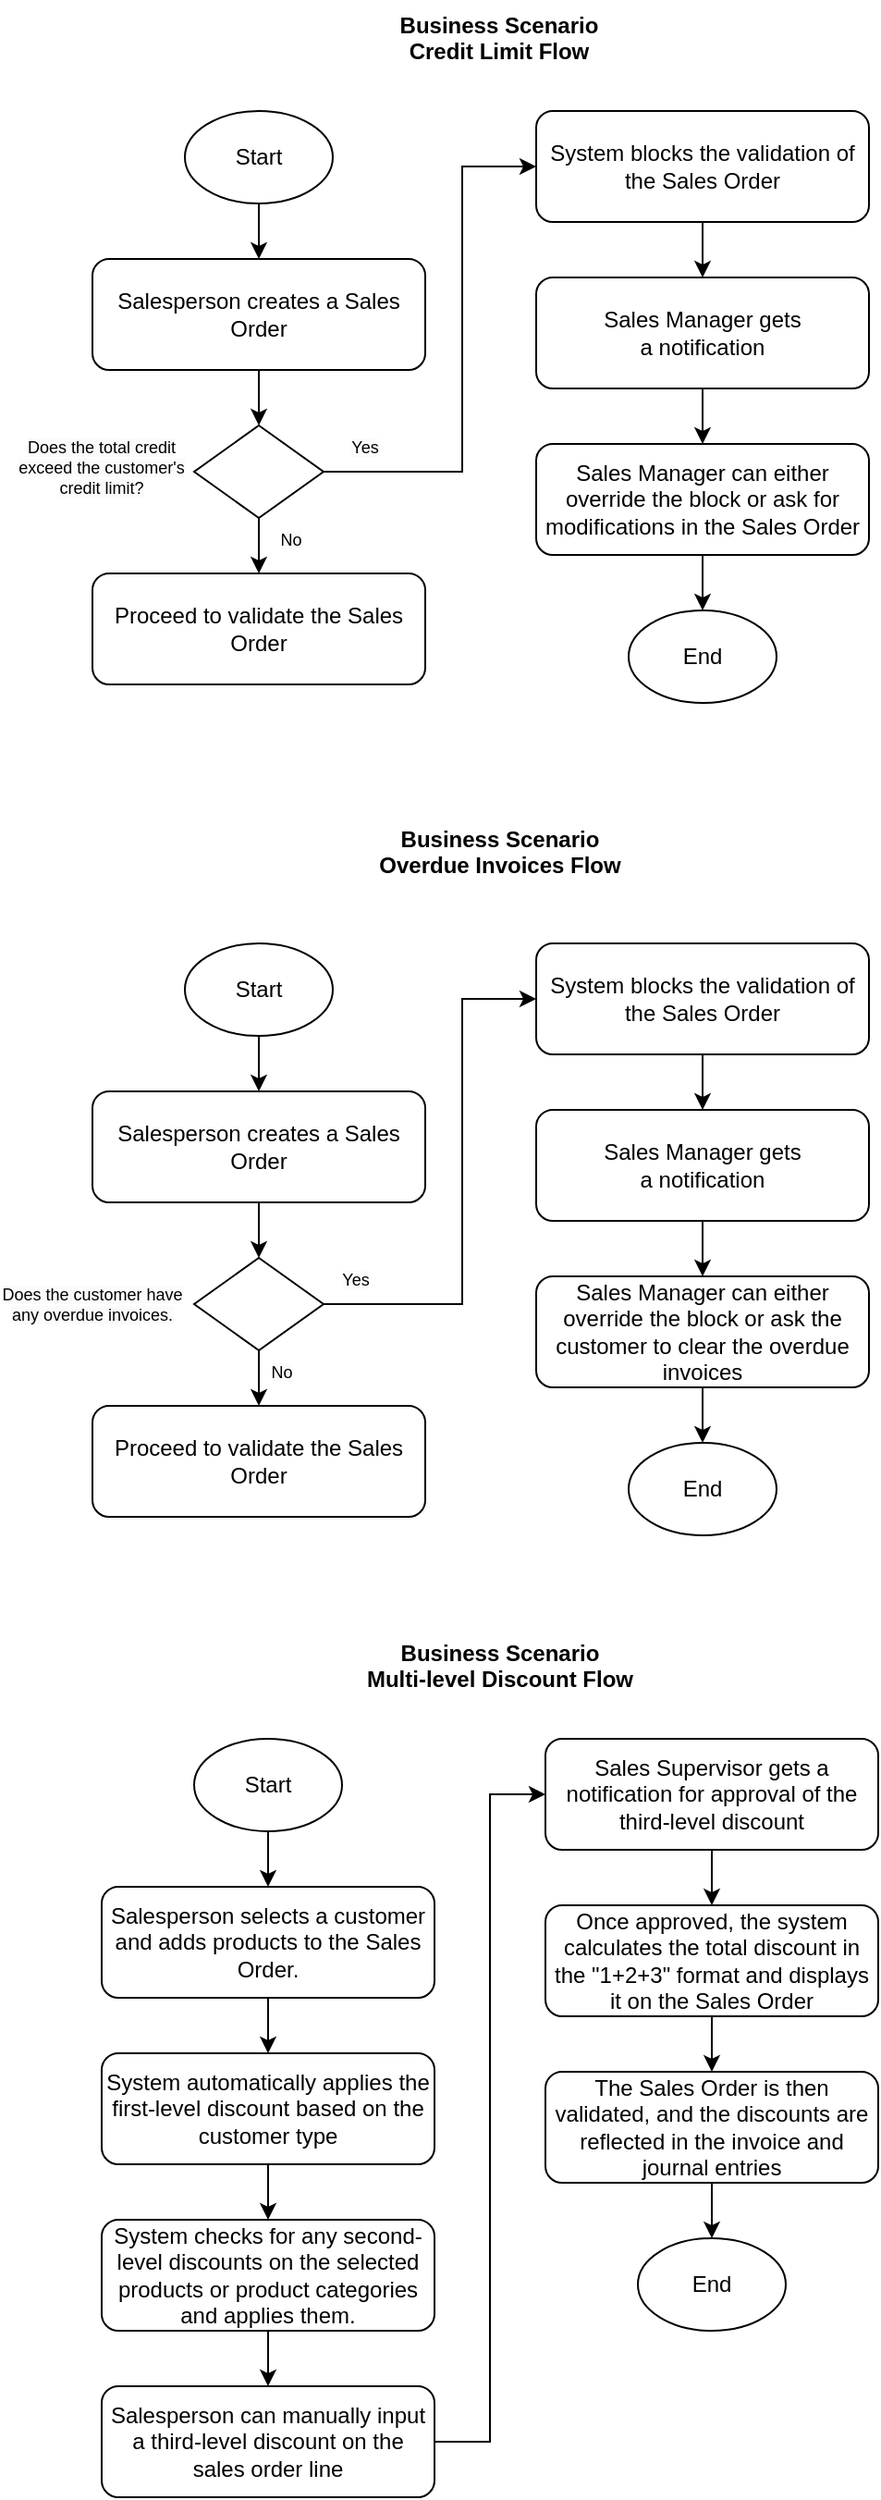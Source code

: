<mxfile version="21.6.8" type="github">
  <diagram name="Page-1" id="zFJyfzALChtRXlv1Sgy3">
    <mxGraphModel dx="1050" dy="623" grid="1" gridSize="10" guides="1" tooltips="1" connect="1" arrows="1" fold="1" page="1" pageScale="1" pageWidth="850" pageHeight="1100" math="0" shadow="0">
      <root>
        <mxCell id="0" />
        <mxCell id="1" parent="0" />
        <mxCell id="eSUzLrRJqdItIHo75qTO-13" style="edgeStyle=orthogonalEdgeStyle;rounded=0;orthogonalLoop=1;jettySize=auto;html=1;exitX=0.5;exitY=1;exitDx=0;exitDy=0;entryX=0.5;entryY=0;entryDx=0;entryDy=0;" edge="1" parent="1" source="eSUzLrRJqdItIHo75qTO-1" target="eSUzLrRJqdItIHo75qTO-3">
          <mxGeometry relative="1" as="geometry" />
        </mxCell>
        <mxCell id="eSUzLrRJqdItIHo75qTO-1" value="Start" style="ellipse;whiteSpace=wrap;html=1;" vertex="1" parent="1">
          <mxGeometry x="150" y="110" width="80" height="50" as="geometry" />
        </mxCell>
        <mxCell id="eSUzLrRJqdItIHo75qTO-2" value="End" style="ellipse;whiteSpace=wrap;html=1;" vertex="1" parent="1">
          <mxGeometry x="390" y="380" width="80" height="50" as="geometry" />
        </mxCell>
        <mxCell id="eSUzLrRJqdItIHo75qTO-14" style="edgeStyle=orthogonalEdgeStyle;rounded=0;orthogonalLoop=1;jettySize=auto;html=1;exitX=0.5;exitY=1;exitDx=0;exitDy=0;entryX=0.5;entryY=0;entryDx=0;entryDy=0;" edge="1" parent="1" source="eSUzLrRJqdItIHo75qTO-3" target="eSUzLrRJqdItIHo75qTO-4">
          <mxGeometry relative="1" as="geometry" />
        </mxCell>
        <mxCell id="eSUzLrRJqdItIHo75qTO-3" value="Salesperson creates a Sales Order" style="rounded=1;whiteSpace=wrap;html=1;" vertex="1" parent="1">
          <mxGeometry x="100" y="190" width="180" height="60" as="geometry" />
        </mxCell>
        <mxCell id="eSUzLrRJqdItIHo75qTO-15" style="edgeStyle=orthogonalEdgeStyle;rounded=0;orthogonalLoop=1;jettySize=auto;html=1;exitX=0.5;exitY=1;exitDx=0;exitDy=0;entryX=0.5;entryY=0;entryDx=0;entryDy=0;" edge="1" parent="1" source="eSUzLrRJqdItIHo75qTO-4" target="eSUzLrRJqdItIHo75qTO-9">
          <mxGeometry relative="1" as="geometry" />
        </mxCell>
        <mxCell id="eSUzLrRJqdItIHo75qTO-16" style="edgeStyle=orthogonalEdgeStyle;rounded=0;orthogonalLoop=1;jettySize=auto;html=1;exitX=1;exitY=0.5;exitDx=0;exitDy=0;entryX=0;entryY=0.5;entryDx=0;entryDy=0;" edge="1" parent="1" source="eSUzLrRJqdItIHo75qTO-4" target="eSUzLrRJqdItIHo75qTO-10">
          <mxGeometry relative="1" as="geometry">
            <Array as="points">
              <mxPoint x="300" y="305" />
              <mxPoint x="300" y="140" />
            </Array>
          </mxGeometry>
        </mxCell>
        <mxCell id="eSUzLrRJqdItIHo75qTO-4" value="" style="rhombus;whiteSpace=wrap;html=1;" vertex="1" parent="1">
          <mxGeometry x="155" y="280" width="70" height="50" as="geometry" />
        </mxCell>
        <mxCell id="eSUzLrRJqdItIHo75qTO-5" value="Business Scenario&lt;br&gt;Credit Limit Flow" style="text;whiteSpace=wrap;html=1;align=center;fontStyle=1" vertex="1" parent="1">
          <mxGeometry x="260" y="50" width="120" height="40" as="geometry" />
        </mxCell>
        <mxCell id="eSUzLrRJqdItIHo75qTO-7" value="&lt;span style=&quot;color: rgb(0, 0, 0); font-family: Helvetica; font-size: 9px; font-style: normal; font-variant-ligatures: normal; font-variant-caps: normal; font-weight: 400; letter-spacing: normal; orphans: 2; text-indent: 0px; text-transform: none; widows: 2; word-spacing: 0px; -webkit-text-stroke-width: 0px; background-color: rgb(251, 251, 251); text-decoration-thickness: initial; text-decoration-style: initial; text-decoration-color: initial; float: none; display: inline !important;&quot;&gt;Does the total credit exceed the customer&#39;s credit limit?&lt;/span&gt;" style="text;whiteSpace=wrap;html=1;align=center;fontSize=9;" vertex="1" parent="1">
          <mxGeometry x="55" y="280" width="100" height="60" as="geometry" />
        </mxCell>
        <mxCell id="eSUzLrRJqdItIHo75qTO-9" value="Proceed to validate the Sales Order" style="rounded=1;whiteSpace=wrap;html=1;" vertex="1" parent="1">
          <mxGeometry x="100" y="360" width="180" height="60" as="geometry" />
        </mxCell>
        <mxCell id="eSUzLrRJqdItIHo75qTO-17" style="edgeStyle=orthogonalEdgeStyle;rounded=0;orthogonalLoop=1;jettySize=auto;html=1;exitX=0.5;exitY=1;exitDx=0;exitDy=0;entryX=0.5;entryY=0;entryDx=0;entryDy=0;" edge="1" parent="1" source="eSUzLrRJqdItIHo75qTO-10" target="eSUzLrRJqdItIHo75qTO-11">
          <mxGeometry relative="1" as="geometry" />
        </mxCell>
        <mxCell id="eSUzLrRJqdItIHo75qTO-10" value="System blocks the validation of the Sales Order" style="rounded=1;whiteSpace=wrap;html=1;" vertex="1" parent="1">
          <mxGeometry x="340" y="110" width="180" height="60" as="geometry" />
        </mxCell>
        <mxCell id="eSUzLrRJqdItIHo75qTO-18" style="edgeStyle=orthogonalEdgeStyle;rounded=0;orthogonalLoop=1;jettySize=auto;html=1;exitX=0.5;exitY=1;exitDx=0;exitDy=0;entryX=0.5;entryY=0;entryDx=0;entryDy=0;" edge="1" parent="1" source="eSUzLrRJqdItIHo75qTO-11" target="eSUzLrRJqdItIHo75qTO-12">
          <mxGeometry relative="1" as="geometry" />
        </mxCell>
        <mxCell id="eSUzLrRJqdItIHo75qTO-11" value="Sales Manager gets &lt;br&gt;a notification" style="rounded=1;whiteSpace=wrap;html=1;" vertex="1" parent="1">
          <mxGeometry x="340" y="200" width="180" height="60" as="geometry" />
        </mxCell>
        <mxCell id="eSUzLrRJqdItIHo75qTO-19" style="edgeStyle=orthogonalEdgeStyle;rounded=0;orthogonalLoop=1;jettySize=auto;html=1;exitX=0.5;exitY=1;exitDx=0;exitDy=0;entryX=0.5;entryY=0;entryDx=0;entryDy=0;" edge="1" parent="1" source="eSUzLrRJqdItIHo75qTO-12" target="eSUzLrRJqdItIHo75qTO-2">
          <mxGeometry relative="1" as="geometry" />
        </mxCell>
        <mxCell id="eSUzLrRJqdItIHo75qTO-12" value="Sales Manager can either override the block or ask for modifications in the Sales Order" style="rounded=1;whiteSpace=wrap;html=1;" vertex="1" parent="1">
          <mxGeometry x="340" y="290" width="180" height="60" as="geometry" />
        </mxCell>
        <mxCell id="eSUzLrRJqdItIHo75qTO-20" style="edgeStyle=orthogonalEdgeStyle;rounded=0;orthogonalLoop=1;jettySize=auto;html=1;exitX=0.5;exitY=1;exitDx=0;exitDy=0;entryX=0.5;entryY=0;entryDx=0;entryDy=0;" edge="1" parent="1" source="eSUzLrRJqdItIHo75qTO-21" target="eSUzLrRJqdItIHo75qTO-24">
          <mxGeometry relative="1" as="geometry" />
        </mxCell>
        <mxCell id="eSUzLrRJqdItIHo75qTO-21" value="Start" style="ellipse;whiteSpace=wrap;html=1;" vertex="1" parent="1">
          <mxGeometry x="150" y="560" width="80" height="50" as="geometry" />
        </mxCell>
        <mxCell id="eSUzLrRJqdItIHo75qTO-22" value="End" style="ellipse;whiteSpace=wrap;html=1;" vertex="1" parent="1">
          <mxGeometry x="390" y="830" width="80" height="50" as="geometry" />
        </mxCell>
        <mxCell id="eSUzLrRJqdItIHo75qTO-23" style="edgeStyle=orthogonalEdgeStyle;rounded=0;orthogonalLoop=1;jettySize=auto;html=1;exitX=0.5;exitY=1;exitDx=0;exitDy=0;entryX=0.5;entryY=0;entryDx=0;entryDy=0;" edge="1" parent="1" source="eSUzLrRJqdItIHo75qTO-24" target="eSUzLrRJqdItIHo75qTO-27">
          <mxGeometry relative="1" as="geometry" />
        </mxCell>
        <mxCell id="eSUzLrRJqdItIHo75qTO-24" value="Salesperson creates a Sales Order" style="rounded=1;whiteSpace=wrap;html=1;" vertex="1" parent="1">
          <mxGeometry x="100" y="640" width="180" height="60" as="geometry" />
        </mxCell>
        <mxCell id="eSUzLrRJqdItIHo75qTO-25" style="edgeStyle=orthogonalEdgeStyle;rounded=0;orthogonalLoop=1;jettySize=auto;html=1;exitX=0.5;exitY=1;exitDx=0;exitDy=0;entryX=0.5;entryY=0;entryDx=0;entryDy=0;" edge="1" parent="1" source="eSUzLrRJqdItIHo75qTO-27" target="eSUzLrRJqdItIHo75qTO-30">
          <mxGeometry relative="1" as="geometry" />
        </mxCell>
        <mxCell id="eSUzLrRJqdItIHo75qTO-26" style="edgeStyle=orthogonalEdgeStyle;rounded=0;orthogonalLoop=1;jettySize=auto;html=1;exitX=1;exitY=0.5;exitDx=0;exitDy=0;entryX=0;entryY=0.5;entryDx=0;entryDy=0;" edge="1" parent="1" source="eSUzLrRJqdItIHo75qTO-27" target="eSUzLrRJqdItIHo75qTO-32">
          <mxGeometry relative="1" as="geometry">
            <Array as="points">
              <mxPoint x="300" y="755" />
              <mxPoint x="300" y="590" />
            </Array>
          </mxGeometry>
        </mxCell>
        <mxCell id="eSUzLrRJqdItIHo75qTO-27" value="" style="rhombus;whiteSpace=wrap;html=1;" vertex="1" parent="1">
          <mxGeometry x="155" y="730" width="70" height="50" as="geometry" />
        </mxCell>
        <mxCell id="eSUzLrRJqdItIHo75qTO-28" value="Business Scenario&lt;br&gt;Overdue Invoices Flow" style="text;whiteSpace=wrap;html=1;align=center;fontStyle=1" vertex="1" parent="1">
          <mxGeometry x="252.5" y="490" width="135" height="40" as="geometry" />
        </mxCell>
        <mxCell id="eSUzLrRJqdItIHo75qTO-29" value="&lt;span style=&quot;color: rgb(0, 0, 0); font-family: Helvetica; font-size: 9px; font-style: normal; font-variant-ligatures: normal; font-variant-caps: normal; font-weight: 400; letter-spacing: normal; orphans: 2; text-indent: 0px; text-transform: none; widows: 2; word-spacing: 0px; -webkit-text-stroke-width: 0px; background-color: rgb(251, 251, 251); text-decoration-thickness: initial; text-decoration-style: initial; text-decoration-color: initial; float: none; display: inline !important;&quot;&gt;Does the customer have any overdue invoices.&lt;/span&gt;" style="text;whiteSpace=wrap;html=1;align=center;fontSize=9;" vertex="1" parent="1">
          <mxGeometry x="50" y="738" width="100" height="30" as="geometry" />
        </mxCell>
        <mxCell id="eSUzLrRJqdItIHo75qTO-30" value="Proceed to validate the Sales Order" style="rounded=1;whiteSpace=wrap;html=1;" vertex="1" parent="1">
          <mxGeometry x="100" y="810" width="180" height="60" as="geometry" />
        </mxCell>
        <mxCell id="eSUzLrRJqdItIHo75qTO-31" style="edgeStyle=orthogonalEdgeStyle;rounded=0;orthogonalLoop=1;jettySize=auto;html=1;exitX=0.5;exitY=1;exitDx=0;exitDy=0;entryX=0.5;entryY=0;entryDx=0;entryDy=0;" edge="1" parent="1" source="eSUzLrRJqdItIHo75qTO-32" target="eSUzLrRJqdItIHo75qTO-34">
          <mxGeometry relative="1" as="geometry" />
        </mxCell>
        <mxCell id="eSUzLrRJqdItIHo75qTO-32" value="System blocks the validation of the Sales Order" style="rounded=1;whiteSpace=wrap;html=1;" vertex="1" parent="1">
          <mxGeometry x="340" y="560" width="180" height="60" as="geometry" />
        </mxCell>
        <mxCell id="eSUzLrRJqdItIHo75qTO-33" style="edgeStyle=orthogonalEdgeStyle;rounded=0;orthogonalLoop=1;jettySize=auto;html=1;exitX=0.5;exitY=1;exitDx=0;exitDy=0;entryX=0.5;entryY=0;entryDx=0;entryDy=0;" edge="1" parent="1" source="eSUzLrRJqdItIHo75qTO-34" target="eSUzLrRJqdItIHo75qTO-36">
          <mxGeometry relative="1" as="geometry" />
        </mxCell>
        <mxCell id="eSUzLrRJqdItIHo75qTO-34" value="Sales Manager gets &lt;br&gt;a notification" style="rounded=1;whiteSpace=wrap;html=1;" vertex="1" parent="1">
          <mxGeometry x="340" y="650" width="180" height="60" as="geometry" />
        </mxCell>
        <mxCell id="eSUzLrRJqdItIHo75qTO-35" style="edgeStyle=orthogonalEdgeStyle;rounded=0;orthogonalLoop=1;jettySize=auto;html=1;exitX=0.5;exitY=1;exitDx=0;exitDy=0;entryX=0.5;entryY=0;entryDx=0;entryDy=0;" edge="1" parent="1" source="eSUzLrRJqdItIHo75qTO-36" target="eSUzLrRJqdItIHo75qTO-22">
          <mxGeometry relative="1" as="geometry" />
        </mxCell>
        <mxCell id="eSUzLrRJqdItIHo75qTO-36" value="Sales Manager can either override the block or ask the customer to clear the overdue invoices" style="rounded=1;whiteSpace=wrap;html=1;" vertex="1" parent="1">
          <mxGeometry x="340" y="740" width="180" height="60" as="geometry" />
        </mxCell>
        <mxCell id="eSUzLrRJqdItIHo75qTO-37" style="edgeStyle=orthogonalEdgeStyle;rounded=0;orthogonalLoop=1;jettySize=auto;html=1;exitX=0.5;exitY=1;exitDx=0;exitDy=0;entryX=0.5;entryY=0;entryDx=0;entryDy=0;" edge="1" parent="1" source="eSUzLrRJqdItIHo75qTO-38" target="eSUzLrRJqdItIHo75qTO-41">
          <mxGeometry relative="1" as="geometry" />
        </mxCell>
        <mxCell id="eSUzLrRJqdItIHo75qTO-38" value="Start" style="ellipse;whiteSpace=wrap;html=1;" vertex="1" parent="1">
          <mxGeometry x="155" y="990" width="80" height="50" as="geometry" />
        </mxCell>
        <mxCell id="eSUzLrRJqdItIHo75qTO-39" value="End" style="ellipse;whiteSpace=wrap;html=1;" vertex="1" parent="1">
          <mxGeometry x="395" y="1260" width="80" height="50" as="geometry" />
        </mxCell>
        <mxCell id="eSUzLrRJqdItIHo75qTO-56" style="edgeStyle=orthogonalEdgeStyle;rounded=0;orthogonalLoop=1;jettySize=auto;html=1;exitX=0.5;exitY=1;exitDx=0;exitDy=0;entryX=0.5;entryY=0;entryDx=0;entryDy=0;" edge="1" parent="1" source="eSUzLrRJqdItIHo75qTO-41" target="eSUzLrRJqdItIHo75qTO-47">
          <mxGeometry relative="1" as="geometry" />
        </mxCell>
        <mxCell id="eSUzLrRJqdItIHo75qTO-41" value="Salesperson selects a customer and adds products to the Sales Order." style="rounded=1;whiteSpace=wrap;html=1;" vertex="1" parent="1">
          <mxGeometry x="105" y="1070" width="180" height="60" as="geometry" />
        </mxCell>
        <mxCell id="eSUzLrRJqdItIHo75qTO-45" value="Business Scenario&lt;br&gt;Multi-level Discount Flow" style="text;whiteSpace=wrap;html=1;align=center;fontStyle=1" vertex="1" parent="1">
          <mxGeometry x="242.5" y="930" width="155" height="40" as="geometry" />
        </mxCell>
        <mxCell id="eSUzLrRJqdItIHo75qTO-57" style="edgeStyle=orthogonalEdgeStyle;rounded=0;orthogonalLoop=1;jettySize=auto;html=1;exitX=0.5;exitY=1;exitDx=0;exitDy=0;entryX=0.5;entryY=0;entryDx=0;entryDy=0;" edge="1" parent="1" source="eSUzLrRJqdItIHo75qTO-47" target="eSUzLrRJqdItIHo75qTO-54">
          <mxGeometry relative="1" as="geometry" />
        </mxCell>
        <mxCell id="eSUzLrRJqdItIHo75qTO-47" value="System automatically applies the first-level discount based on the customer type" style="rounded=1;whiteSpace=wrap;html=1;" vertex="1" parent="1">
          <mxGeometry x="105" y="1160" width="180" height="60" as="geometry" />
        </mxCell>
        <mxCell id="eSUzLrRJqdItIHo75qTO-48" style="edgeStyle=orthogonalEdgeStyle;rounded=0;orthogonalLoop=1;jettySize=auto;html=1;exitX=0.5;exitY=1;exitDx=0;exitDy=0;entryX=0.5;entryY=0;entryDx=0;entryDy=0;" edge="1" parent="1" source="eSUzLrRJqdItIHo75qTO-49" target="eSUzLrRJqdItIHo75qTO-51">
          <mxGeometry relative="1" as="geometry" />
        </mxCell>
        <mxCell id="eSUzLrRJqdItIHo75qTO-49" value="Sales Supervisor gets a notification for approval of the third-level discount" style="rounded=1;whiteSpace=wrap;html=1;" vertex="1" parent="1">
          <mxGeometry x="345" y="990" width="180" height="60" as="geometry" />
        </mxCell>
        <mxCell id="eSUzLrRJqdItIHo75qTO-50" style="edgeStyle=orthogonalEdgeStyle;rounded=0;orthogonalLoop=1;jettySize=auto;html=1;exitX=0.5;exitY=1;exitDx=0;exitDy=0;entryX=0.5;entryY=0;entryDx=0;entryDy=0;" edge="1" parent="1" source="eSUzLrRJqdItIHo75qTO-51" target="eSUzLrRJqdItIHo75qTO-53">
          <mxGeometry relative="1" as="geometry" />
        </mxCell>
        <mxCell id="eSUzLrRJqdItIHo75qTO-51" value="Once approved, the system calculates the total discount in the &quot;1+2+3&quot; format and displays it on the Sales Order" style="rounded=1;whiteSpace=wrap;html=1;" vertex="1" parent="1">
          <mxGeometry x="345" y="1080" width="180" height="60" as="geometry" />
        </mxCell>
        <mxCell id="eSUzLrRJqdItIHo75qTO-52" style="edgeStyle=orthogonalEdgeStyle;rounded=0;orthogonalLoop=1;jettySize=auto;html=1;exitX=0.5;exitY=1;exitDx=0;exitDy=0;entryX=0.5;entryY=0;entryDx=0;entryDy=0;" edge="1" parent="1" source="eSUzLrRJqdItIHo75qTO-53" target="eSUzLrRJqdItIHo75qTO-39">
          <mxGeometry relative="1" as="geometry" />
        </mxCell>
        <mxCell id="eSUzLrRJqdItIHo75qTO-53" value="The Sales Order is then validated, and the discounts are reflected in the invoice and journal entries" style="rounded=1;whiteSpace=wrap;html=1;" vertex="1" parent="1">
          <mxGeometry x="345" y="1170" width="180" height="60" as="geometry" />
        </mxCell>
        <mxCell id="eSUzLrRJqdItIHo75qTO-58" style="edgeStyle=orthogonalEdgeStyle;rounded=0;orthogonalLoop=1;jettySize=auto;html=1;exitX=0.5;exitY=1;exitDx=0;exitDy=0;entryX=0.5;entryY=0;entryDx=0;entryDy=0;" edge="1" parent="1" source="eSUzLrRJqdItIHo75qTO-54" target="eSUzLrRJqdItIHo75qTO-55">
          <mxGeometry relative="1" as="geometry" />
        </mxCell>
        <mxCell id="eSUzLrRJqdItIHo75qTO-54" value="System checks for any second-level discounts on the selected products or product categories and applies them." style="rounded=1;whiteSpace=wrap;html=1;" vertex="1" parent="1">
          <mxGeometry x="105" y="1250" width="180" height="60" as="geometry" />
        </mxCell>
        <mxCell id="eSUzLrRJqdItIHo75qTO-59" style="edgeStyle=orthogonalEdgeStyle;rounded=0;orthogonalLoop=1;jettySize=auto;html=1;exitX=1;exitY=0.5;exitDx=0;exitDy=0;entryX=0;entryY=0.5;entryDx=0;entryDy=0;" edge="1" parent="1" source="eSUzLrRJqdItIHo75qTO-55" target="eSUzLrRJqdItIHo75qTO-49">
          <mxGeometry relative="1" as="geometry" />
        </mxCell>
        <mxCell id="eSUzLrRJqdItIHo75qTO-55" value="Salesperson can manually input a third-level discount on the sales order line" style="rounded=1;whiteSpace=wrap;html=1;" vertex="1" parent="1">
          <mxGeometry x="105" y="1340" width="180" height="60" as="geometry" />
        </mxCell>
        <mxCell id="eSUzLrRJqdItIHo75qTO-60" value="&lt;span style=&quot;color: rgb(0, 0, 0); font-family: Helvetica; font-size: 9px; font-style: normal; font-variant-ligatures: normal; font-variant-caps: normal; font-weight: 400; letter-spacing: normal; orphans: 2; text-indent: 0px; text-transform: none; widows: 2; word-spacing: 0px; -webkit-text-stroke-width: 0px; background-color: rgb(251, 251, 251); text-decoration-thickness: initial; text-decoration-style: initial; text-decoration-color: initial; float: none; display: inline !important;&quot;&gt;Yes&lt;/span&gt;" style="text;whiteSpace=wrap;html=1;align=center;fontSize=9;" vertex="1" parent="1">
          <mxGeometry x="230" y="280" width="35" height="20" as="geometry" />
        </mxCell>
        <mxCell id="eSUzLrRJqdItIHo75qTO-62" value="&lt;span style=&quot;color: rgb(0, 0, 0); font-family: Helvetica; font-size: 9px; font-style: normal; font-variant-ligatures: normal; font-variant-caps: normal; font-weight: 400; letter-spacing: normal; orphans: 2; text-indent: 0px; text-transform: none; widows: 2; word-spacing: 0px; -webkit-text-stroke-width: 0px; background-color: rgb(251, 251, 251); text-decoration-thickness: initial; text-decoration-style: initial; text-decoration-color: initial; float: none; display: inline !important;&quot;&gt;No&lt;/span&gt;" style="text;whiteSpace=wrap;html=1;align=center;fontSize=9;" vertex="1" parent="1">
          <mxGeometry x="190" y="330" width="35" height="20" as="geometry" />
        </mxCell>
        <mxCell id="eSUzLrRJqdItIHo75qTO-63" value="&lt;span style=&quot;color: rgb(0, 0, 0); font-family: Helvetica; font-size: 9px; font-style: normal; font-variant-ligatures: normal; font-variant-caps: normal; font-weight: 400; letter-spacing: normal; orphans: 2; text-indent: 0px; text-transform: none; widows: 2; word-spacing: 0px; -webkit-text-stroke-width: 0px; background-color: rgb(251, 251, 251); text-decoration-thickness: initial; text-decoration-style: initial; text-decoration-color: initial; float: none; display: inline !important;&quot;&gt;Yes&lt;/span&gt;" style="text;whiteSpace=wrap;html=1;align=center;fontSize=9;" vertex="1" parent="1">
          <mxGeometry x="225" y="730" width="35" height="20" as="geometry" />
        </mxCell>
        <mxCell id="eSUzLrRJqdItIHo75qTO-64" value="&lt;span style=&quot;color: rgb(0, 0, 0); font-family: Helvetica; font-size: 9px; font-style: normal; font-variant-ligatures: normal; font-variant-caps: normal; font-weight: 400; letter-spacing: normal; orphans: 2; text-indent: 0px; text-transform: none; widows: 2; word-spacing: 0px; -webkit-text-stroke-width: 0px; background-color: rgb(251, 251, 251); text-decoration-thickness: initial; text-decoration-style: initial; text-decoration-color: initial; float: none; display: inline !important;&quot;&gt;No&lt;/span&gt;" style="text;whiteSpace=wrap;html=1;align=center;fontSize=9;" vertex="1" parent="1">
          <mxGeometry x="185" y="780" width="35" height="20" as="geometry" />
        </mxCell>
      </root>
    </mxGraphModel>
  </diagram>
</mxfile>
